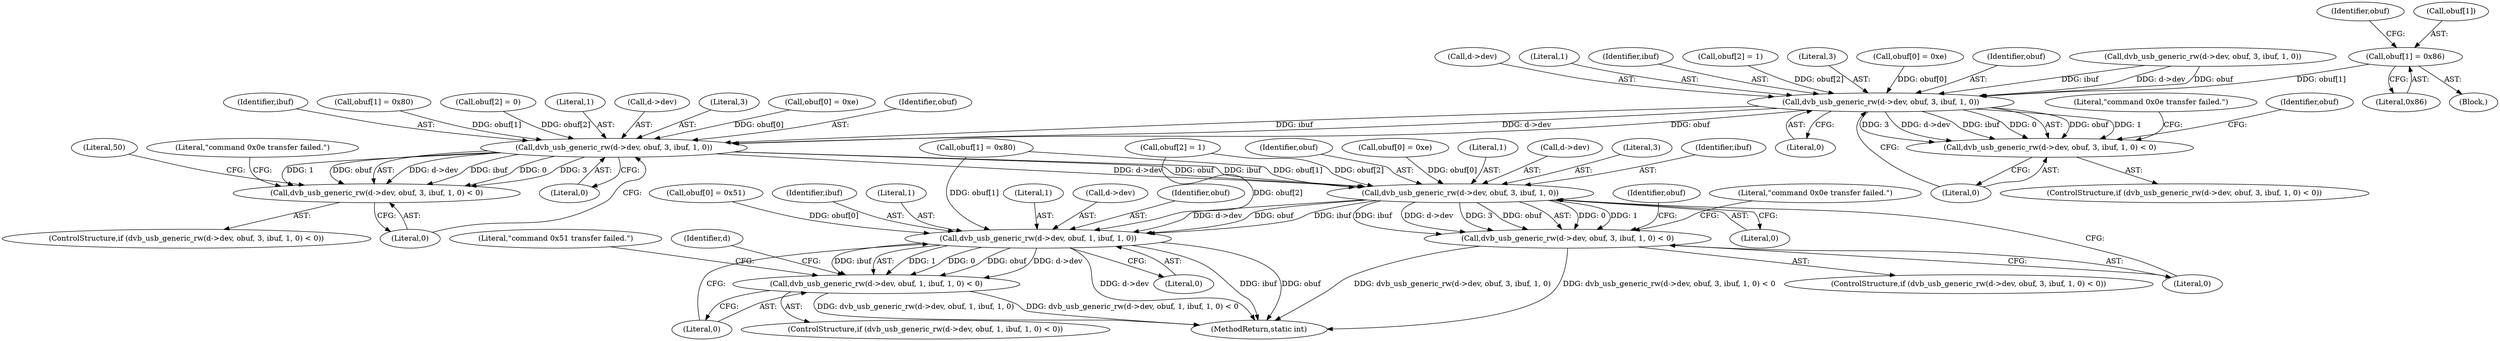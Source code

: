 digraph "1_linux_606142af57dad981b78707234cfbd15f9f7b7125_3@array" {
"1000128" [label="(Call,obuf[1] = 0x86)"];
"1000140" [label="(Call,dvb_usb_generic_rw(d->dev, obuf, 3, ibuf, 1, 0))"];
"1000139" [label="(Call,dvb_usb_generic_rw(d->dev, obuf, 3, ibuf, 1, 0) < 0)"];
"1000169" [label="(Call,dvb_usb_generic_rw(d->dev, obuf, 3, ibuf, 1, 0))"];
"1000168" [label="(Call,dvb_usb_generic_rw(d->dev, obuf, 3, ibuf, 1, 0) < 0)"];
"1000200" [label="(Call,dvb_usb_generic_rw(d->dev, obuf, 3, ibuf, 1, 0))"];
"1000199" [label="(Call,dvb_usb_generic_rw(d->dev, obuf, 3, ibuf, 1, 0) < 0)"];
"1000219" [label="(Call,dvb_usb_generic_rw(d->dev, obuf, 1, ibuf, 1, 0))"];
"1000218" [label="(Call,dvb_usb_generic_rw(d->dev, obuf, 1, ibuf, 1, 0) < 0)"];
"1000139" [label="(Call,dvb_usb_generic_rw(d->dev, obuf, 3, ibuf, 1, 0) < 0)"];
"1000182" [label="(Literal,50)"];
"1000188" [label="(Call,obuf[1] = 0x80)"];
"1000175" [label="(Identifier,ibuf)"];
"1000198" [label="(ControlStructure,if (dvb_usb_generic_rw(d->dev, obuf, 3, ibuf, 1, 0) < 0))"];
"1000224" [label="(Literal,1)"];
"1000128" [label="(Call,obuf[1] = 0x86)"];
"1000220" [label="(Call,d->dev)"];
"1000151" [label="(Literal,\"command 0x0e transfer failed.\")"];
"1000177" [label="(Literal,0)"];
"1000223" [label="(Identifier,obuf)"];
"1000212" [label="(Call,obuf[0] = 0x51)"];
"1000167" [label="(ControlStructure,if (dvb_usb_generic_rw(d->dev, obuf, 3, ibuf, 1, 0) < 0))"];
"1000180" [label="(Literal,\"command 0x0e transfer failed.\")"];
"1000157" [label="(Call,obuf[1] = 0x80)"];
"1000205" [label="(Literal,3)"];
"1000206" [label="(Identifier,ibuf)"];
"1000111" [label="(Call,dvb_usb_generic_rw(d->dev, obuf, 3, ibuf, 1, 0))"];
"1000141" [label="(Call,d->dev)"];
"1000204" [label="(Identifier,obuf)"];
"1000140" [label="(Call,dvb_usb_generic_rw(d->dev, obuf, 3, ibuf, 1, 0))"];
"1000225" [label="(Identifier,ibuf)"];
"1000219" [label="(Call,dvb_usb_generic_rw(d->dev, obuf, 1, ibuf, 1, 0))"];
"1000290" [label="(MethodReturn,static int)"];
"1000138" [label="(ControlStructure,if (dvb_usb_generic_rw(d->dev, obuf, 3, ibuf, 1, 0) < 0))"];
"1000148" [label="(Literal,0)"];
"1000135" [label="(Identifier,obuf)"];
"1000169" [label="(Call,dvb_usb_generic_rw(d->dev, obuf, 3, ibuf, 1, 0))"];
"1000147" [label="(Literal,1)"];
"1000200" [label="(Call,dvb_usb_generic_rw(d->dev, obuf, 3, ibuf, 1, 0))"];
"1000214" [label="(Identifier,obuf)"];
"1000230" [label="(Literal,\"command 0x51 transfer failed.\")"];
"1000146" [label="(Identifier,ibuf)"];
"1000183" [label="(Call,obuf[0] = 0xe)"];
"1000129" [label="(Call,obuf[1])"];
"1000178" [label="(Literal,0)"];
"1000133" [label="(Call,obuf[2] = 1)"];
"1000211" [label="(Literal,\"command 0x0e transfer failed.\")"];
"1000217" [label="(ControlStructure,if (dvb_usb_generic_rw(d->dev, obuf, 1, ibuf, 1, 0) < 0))"];
"1000207" [label="(Literal,1)"];
"1000162" [label="(Call,obuf[2] = 0)"];
"1000168" [label="(Call,dvb_usb_generic_rw(d->dev, obuf, 3, ibuf, 1, 0) < 0)"];
"1000235" [label="(Identifier,d)"];
"1000102" [label="(Block,)"];
"1000228" [label="(Literal,0)"];
"1000149" [label="(Literal,0)"];
"1000154" [label="(Identifier,obuf)"];
"1000201" [label="(Call,d->dev)"];
"1000226" [label="(Literal,1)"];
"1000176" [label="(Literal,1)"];
"1000132" [label="(Literal,0x86)"];
"1000170" [label="(Call,d->dev)"];
"1000174" [label="(Literal,3)"];
"1000152" [label="(Call,obuf[0] = 0xe)"];
"1000145" [label="(Literal,3)"];
"1000173" [label="(Identifier,obuf)"];
"1000209" [label="(Literal,0)"];
"1000218" [label="(Call,dvb_usb_generic_rw(d->dev, obuf, 1, ibuf, 1, 0) < 0)"];
"1000208" [label="(Literal,0)"];
"1000199" [label="(Call,dvb_usb_generic_rw(d->dev, obuf, 3, ibuf, 1, 0) < 0)"];
"1000193" [label="(Call,obuf[2] = 1)"];
"1000123" [label="(Call,obuf[0] = 0xe)"];
"1000227" [label="(Literal,0)"];
"1000144" [label="(Identifier,obuf)"];
"1000128" -> "1000102"  [label="AST: "];
"1000128" -> "1000132"  [label="CFG: "];
"1000129" -> "1000128"  [label="AST: "];
"1000132" -> "1000128"  [label="AST: "];
"1000135" -> "1000128"  [label="CFG: "];
"1000128" -> "1000140"  [label="DDG: obuf[1]"];
"1000140" -> "1000139"  [label="AST: "];
"1000140" -> "1000148"  [label="CFG: "];
"1000141" -> "1000140"  [label="AST: "];
"1000144" -> "1000140"  [label="AST: "];
"1000145" -> "1000140"  [label="AST: "];
"1000146" -> "1000140"  [label="AST: "];
"1000147" -> "1000140"  [label="AST: "];
"1000148" -> "1000140"  [label="AST: "];
"1000149" -> "1000140"  [label="CFG: "];
"1000140" -> "1000139"  [label="DDG: obuf"];
"1000140" -> "1000139"  [label="DDG: 1"];
"1000140" -> "1000139"  [label="DDG: 3"];
"1000140" -> "1000139"  [label="DDG: d->dev"];
"1000140" -> "1000139"  [label="DDG: ibuf"];
"1000140" -> "1000139"  [label="DDG: 0"];
"1000111" -> "1000140"  [label="DDG: d->dev"];
"1000111" -> "1000140"  [label="DDG: obuf"];
"1000111" -> "1000140"  [label="DDG: ibuf"];
"1000123" -> "1000140"  [label="DDG: obuf[0]"];
"1000133" -> "1000140"  [label="DDG: obuf[2]"];
"1000140" -> "1000169"  [label="DDG: d->dev"];
"1000140" -> "1000169"  [label="DDG: obuf"];
"1000140" -> "1000169"  [label="DDG: ibuf"];
"1000139" -> "1000138"  [label="AST: "];
"1000139" -> "1000149"  [label="CFG: "];
"1000149" -> "1000139"  [label="AST: "];
"1000151" -> "1000139"  [label="CFG: "];
"1000154" -> "1000139"  [label="CFG: "];
"1000169" -> "1000168"  [label="AST: "];
"1000169" -> "1000177"  [label="CFG: "];
"1000170" -> "1000169"  [label="AST: "];
"1000173" -> "1000169"  [label="AST: "];
"1000174" -> "1000169"  [label="AST: "];
"1000175" -> "1000169"  [label="AST: "];
"1000176" -> "1000169"  [label="AST: "];
"1000177" -> "1000169"  [label="AST: "];
"1000178" -> "1000169"  [label="CFG: "];
"1000169" -> "1000168"  [label="DDG: d->dev"];
"1000169" -> "1000168"  [label="DDG: ibuf"];
"1000169" -> "1000168"  [label="DDG: 0"];
"1000169" -> "1000168"  [label="DDG: 3"];
"1000169" -> "1000168"  [label="DDG: 1"];
"1000169" -> "1000168"  [label="DDG: obuf"];
"1000152" -> "1000169"  [label="DDG: obuf[0]"];
"1000162" -> "1000169"  [label="DDG: obuf[2]"];
"1000157" -> "1000169"  [label="DDG: obuf[1]"];
"1000169" -> "1000200"  [label="DDG: d->dev"];
"1000169" -> "1000200"  [label="DDG: obuf"];
"1000169" -> "1000200"  [label="DDG: ibuf"];
"1000168" -> "1000167"  [label="AST: "];
"1000168" -> "1000178"  [label="CFG: "];
"1000178" -> "1000168"  [label="AST: "];
"1000180" -> "1000168"  [label="CFG: "];
"1000182" -> "1000168"  [label="CFG: "];
"1000200" -> "1000199"  [label="AST: "];
"1000200" -> "1000208"  [label="CFG: "];
"1000201" -> "1000200"  [label="AST: "];
"1000204" -> "1000200"  [label="AST: "];
"1000205" -> "1000200"  [label="AST: "];
"1000206" -> "1000200"  [label="AST: "];
"1000207" -> "1000200"  [label="AST: "];
"1000208" -> "1000200"  [label="AST: "];
"1000209" -> "1000200"  [label="CFG: "];
"1000200" -> "1000199"  [label="DDG: 0"];
"1000200" -> "1000199"  [label="DDG: 1"];
"1000200" -> "1000199"  [label="DDG: ibuf"];
"1000200" -> "1000199"  [label="DDG: d->dev"];
"1000200" -> "1000199"  [label="DDG: 3"];
"1000200" -> "1000199"  [label="DDG: obuf"];
"1000193" -> "1000200"  [label="DDG: obuf[2]"];
"1000188" -> "1000200"  [label="DDG: obuf[1]"];
"1000183" -> "1000200"  [label="DDG: obuf[0]"];
"1000200" -> "1000219"  [label="DDG: d->dev"];
"1000200" -> "1000219"  [label="DDG: obuf"];
"1000200" -> "1000219"  [label="DDG: ibuf"];
"1000199" -> "1000198"  [label="AST: "];
"1000199" -> "1000209"  [label="CFG: "];
"1000209" -> "1000199"  [label="AST: "];
"1000211" -> "1000199"  [label="CFG: "];
"1000214" -> "1000199"  [label="CFG: "];
"1000199" -> "1000290"  [label="DDG: dvb_usb_generic_rw(d->dev, obuf, 3, ibuf, 1, 0)"];
"1000199" -> "1000290"  [label="DDG: dvb_usb_generic_rw(d->dev, obuf, 3, ibuf, 1, 0) < 0"];
"1000219" -> "1000218"  [label="AST: "];
"1000219" -> "1000227"  [label="CFG: "];
"1000220" -> "1000219"  [label="AST: "];
"1000223" -> "1000219"  [label="AST: "];
"1000224" -> "1000219"  [label="AST: "];
"1000225" -> "1000219"  [label="AST: "];
"1000226" -> "1000219"  [label="AST: "];
"1000227" -> "1000219"  [label="AST: "];
"1000228" -> "1000219"  [label="CFG: "];
"1000219" -> "1000290"  [label="DDG: ibuf"];
"1000219" -> "1000290"  [label="DDG: obuf"];
"1000219" -> "1000290"  [label="DDG: d->dev"];
"1000219" -> "1000218"  [label="DDG: 1"];
"1000219" -> "1000218"  [label="DDG: 0"];
"1000219" -> "1000218"  [label="DDG: obuf"];
"1000219" -> "1000218"  [label="DDG: d->dev"];
"1000219" -> "1000218"  [label="DDG: ibuf"];
"1000193" -> "1000219"  [label="DDG: obuf[2]"];
"1000188" -> "1000219"  [label="DDG: obuf[1]"];
"1000212" -> "1000219"  [label="DDG: obuf[0]"];
"1000218" -> "1000217"  [label="AST: "];
"1000218" -> "1000228"  [label="CFG: "];
"1000228" -> "1000218"  [label="AST: "];
"1000230" -> "1000218"  [label="CFG: "];
"1000235" -> "1000218"  [label="CFG: "];
"1000218" -> "1000290"  [label="DDG: dvb_usb_generic_rw(d->dev, obuf, 1, ibuf, 1, 0)"];
"1000218" -> "1000290"  [label="DDG: dvb_usb_generic_rw(d->dev, obuf, 1, ibuf, 1, 0) < 0"];
}
